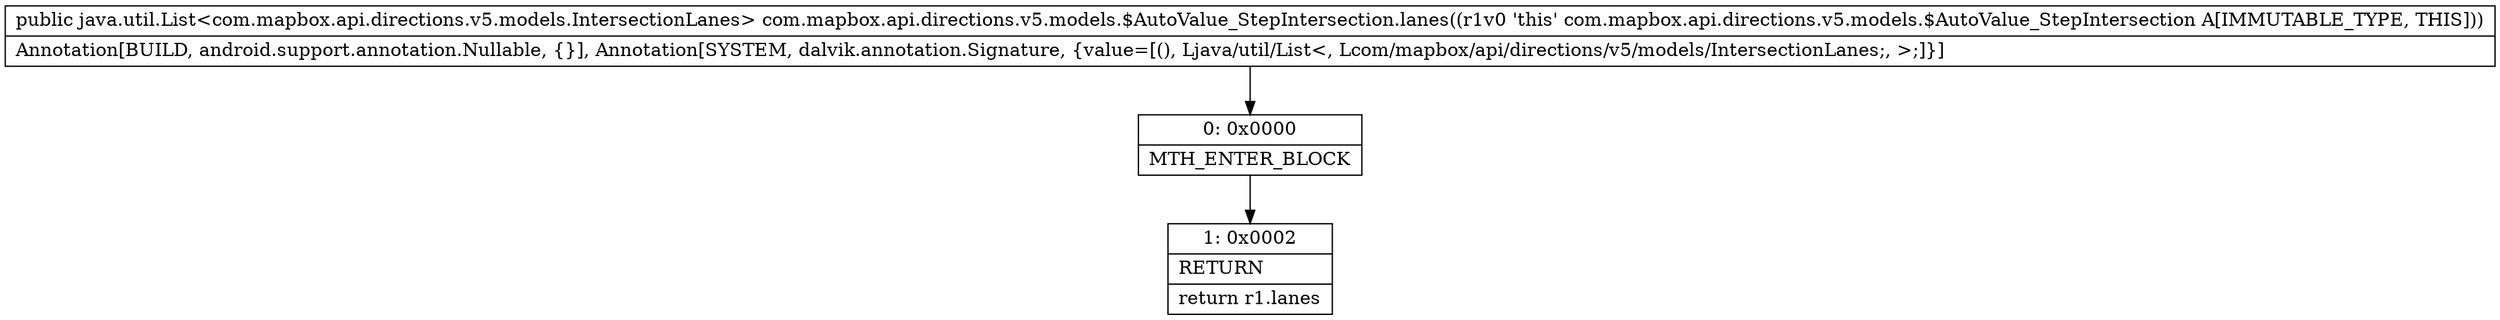 digraph "CFG forcom.mapbox.api.directions.v5.models.$AutoValue_StepIntersection.lanes()Ljava\/util\/List;" {
Node_0 [shape=record,label="{0\:\ 0x0000|MTH_ENTER_BLOCK\l}"];
Node_1 [shape=record,label="{1\:\ 0x0002|RETURN\l|return r1.lanes\l}"];
MethodNode[shape=record,label="{public java.util.List\<com.mapbox.api.directions.v5.models.IntersectionLanes\> com.mapbox.api.directions.v5.models.$AutoValue_StepIntersection.lanes((r1v0 'this' com.mapbox.api.directions.v5.models.$AutoValue_StepIntersection A[IMMUTABLE_TYPE, THIS]))  | Annotation[BUILD, android.support.annotation.Nullable, \{\}], Annotation[SYSTEM, dalvik.annotation.Signature, \{value=[(), Ljava\/util\/List\<, Lcom\/mapbox\/api\/directions\/v5\/models\/IntersectionLanes;, \>;]\}]\l}"];
MethodNode -> Node_0;
Node_0 -> Node_1;
}

